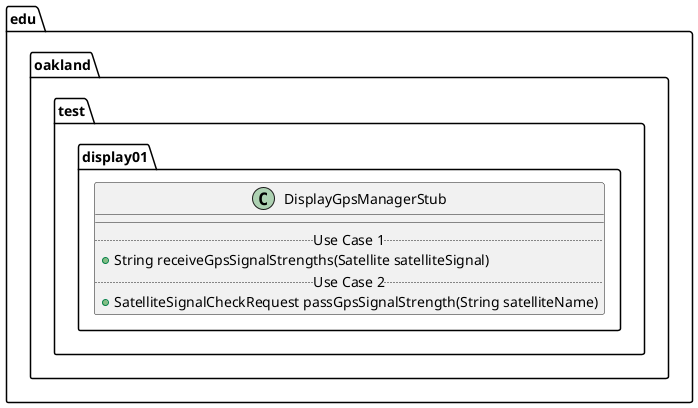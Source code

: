 @startuml DisplayGpsManagerStub

package edu.oakland.test.display01 {
    class DisplayGpsManagerStub {
        __
        .. Use Case 1 ..
        + String receiveGpsSignalStrengths(Satellite satelliteSignal)
        .. Use Case 2 ..
        + SatelliteSignalCheckRequest passGpsSignalStrength(String satelliteName)
    }
}

@enduml